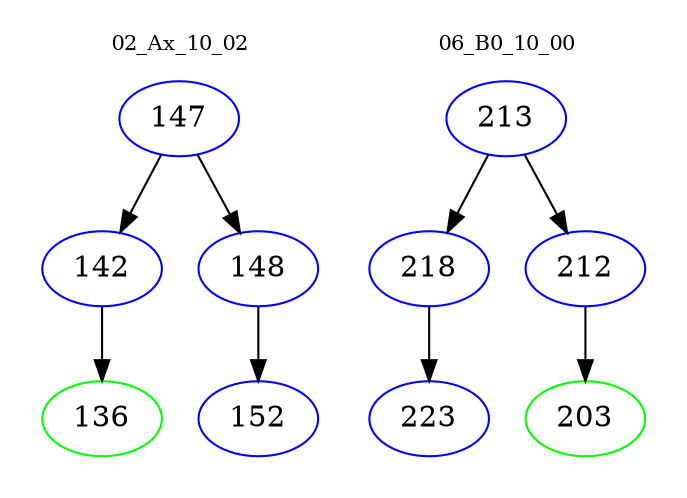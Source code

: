 digraph{
subgraph cluster_0 {
color = white
label = "02_Ax_10_02";
fontsize=10;
T0_147 [label="147", color="blue"]
T0_147 -> T0_142 [color="black"]
T0_142 [label="142", color="blue"]
T0_142 -> T0_136 [color="black"]
T0_136 [label="136", color="green"]
T0_147 -> T0_148 [color="black"]
T0_148 [label="148", color="blue"]
T0_148 -> T0_152 [color="black"]
T0_152 [label="152", color="blue"]
}
subgraph cluster_1 {
color = white
label = "06_B0_10_00";
fontsize=10;
T1_213 [label="213", color="blue"]
T1_213 -> T1_218 [color="black"]
T1_218 [label="218", color="blue"]
T1_218 -> T1_223 [color="black"]
T1_223 [label="223", color="blue"]
T1_213 -> T1_212 [color="black"]
T1_212 [label="212", color="blue"]
T1_212 -> T1_203 [color="black"]
T1_203 [label="203", color="green"]
}
}
